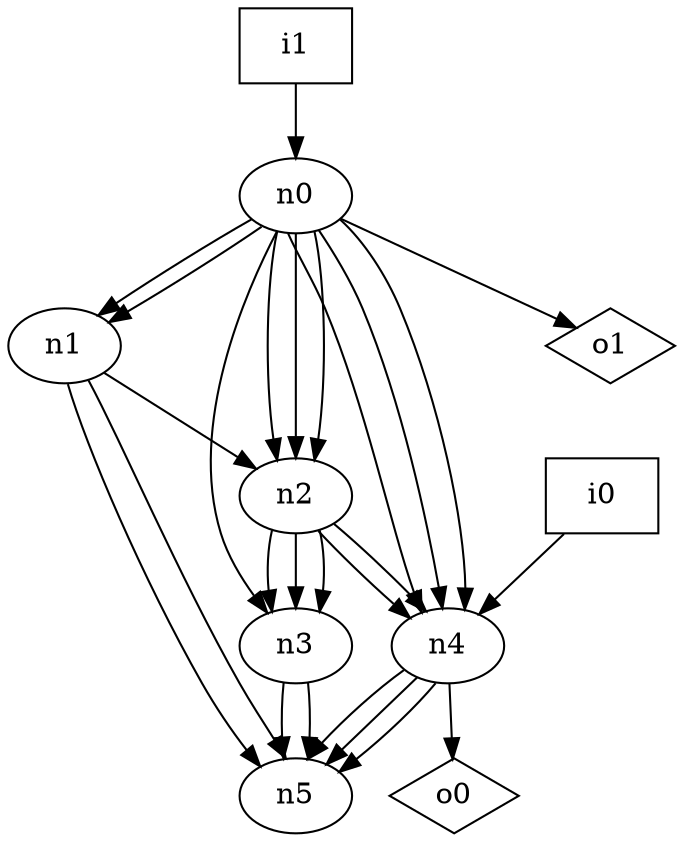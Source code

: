 digraph G {
n0 [label="n0"];
n1 [label="n1"];
n2 [label="n2"];
n3 [label="n3"];
n4 [label="n4"];
n5 [label="n5"];
n6 [label="i0",shape="box"];
n7 [label="i1",shape="box"];
n8 [label="o0",shape="diamond"];
n9 [label="o1",shape="diamond"];
n0 -> n1
n0 -> n1
n0 -> n2
n0 -> n2
n0 -> n2
n0 -> n3
n0 -> n4
n0 -> n4
n0 -> n4
n0 -> n9
n1 -> n2
n1 -> n5
n1 -> n5
n2 -> n3
n2 -> n3
n2 -> n3
n2 -> n4
n2 -> n4
n3 -> n5
n3 -> n5
n4 -> n5
n4 -> n5
n4 -> n5
n4 -> n8
n6 -> n4
n7 -> n0
}
